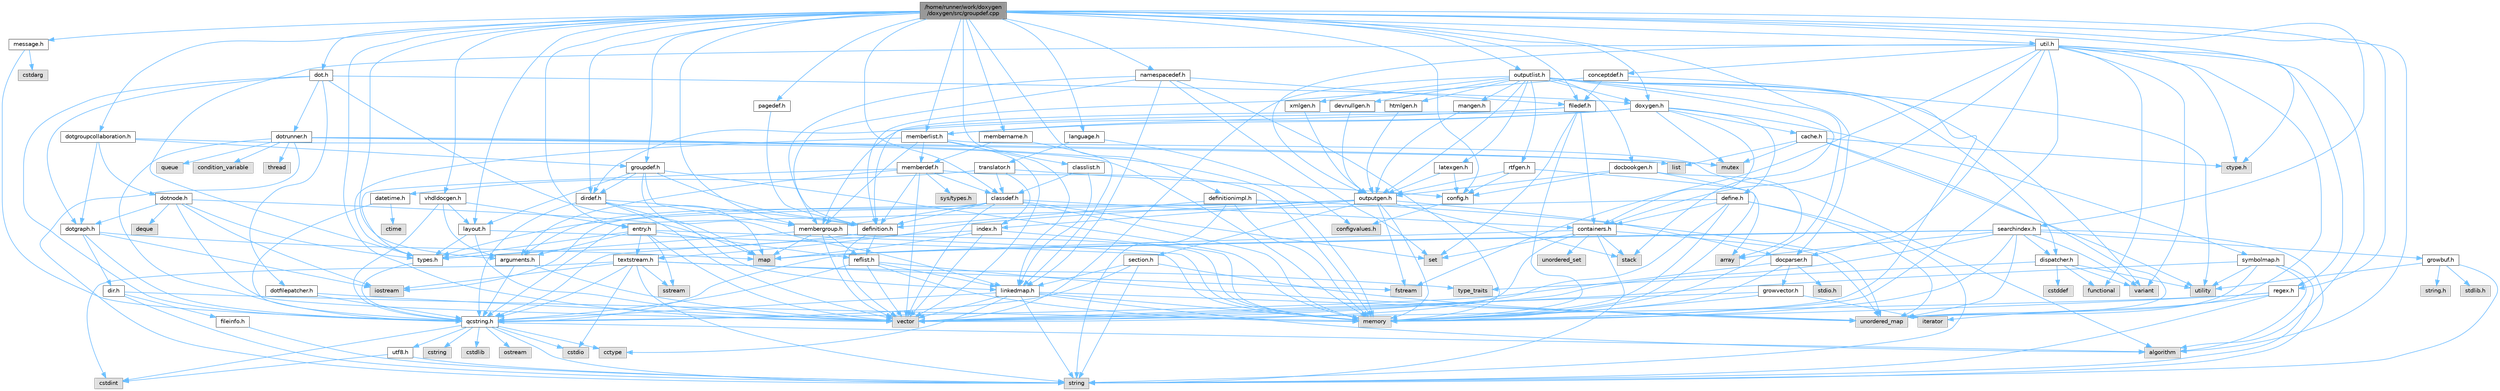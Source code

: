 digraph "/home/runner/work/doxygen/doxygen/src/groupdef.cpp"
{
 // INTERACTIVE_SVG=YES
 // LATEX_PDF_SIZE
  bgcolor="transparent";
  edge [fontname=Helvetica,fontsize=10,labelfontname=Helvetica,labelfontsize=10];
  node [fontname=Helvetica,fontsize=10,shape=box,height=0.2,width=0.4];
  Node1 [id="Node000001",label="/home/runner/work/doxygen\l/doxygen/src/groupdef.cpp",height=0.2,width=0.4,color="gray40", fillcolor="grey60", style="filled", fontcolor="black"];
  Node1 -> Node2 [id="edge1_Node000001_Node000002",color="steelblue1",style="solid"];
  Node2 [id="Node000002",label="algorithm",height=0.2,width=0.4,color="grey60", fillcolor="#E0E0E0", style="filled"];
  Node1 -> Node3 [id="edge2_Node000001_Node000003",color="steelblue1",style="solid"];
  Node3 [id="Node000003",label="vector",height=0.2,width=0.4,color="grey60", fillcolor="#E0E0E0", style="filled"];
  Node1 -> Node4 [id="edge3_Node000001_Node000004",color="steelblue1",style="solid"];
  Node4 [id="Node000004",label="ctype.h",height=0.2,width=0.4,color="grey60", fillcolor="#E0E0E0", style="filled"];
  Node1 -> Node5 [id="edge4_Node000001_Node000005",color="steelblue1",style="solid"];
  Node5 [id="Node000005",label="groupdef.h",height=0.2,width=0.4,color="grey40", fillcolor="white", style="filled",URL="$d1/de6/groupdef_8h.html",tooltip=" "];
  Node5 -> Node6 [id="edge5_Node000005_Node000006",color="steelblue1",style="solid"];
  Node6 [id="Node000006",label="memory",height=0.2,width=0.4,color="grey60", fillcolor="#E0E0E0", style="filled"];
  Node5 -> Node7 [id="edge6_Node000005_Node000007",color="steelblue1",style="solid"];
  Node7 [id="Node000007",label="definition.h",height=0.2,width=0.4,color="grey40", fillcolor="white", style="filled",URL="$df/da1/definition_8h.html",tooltip=" "];
  Node7 -> Node3 [id="edge7_Node000007_Node000003",color="steelblue1",style="solid"];
  Node7 -> Node8 [id="edge8_Node000007_Node000008",color="steelblue1",style="solid"];
  Node8 [id="Node000008",label="types.h",height=0.2,width=0.4,color="grey40", fillcolor="white", style="filled",URL="$d9/d49/types_8h.html",tooltip="This file contains a number of basic enums and types."];
  Node8 -> Node9 [id="edge9_Node000008_Node000009",color="steelblue1",style="solid"];
  Node9 [id="Node000009",label="qcstring.h",height=0.2,width=0.4,color="grey40", fillcolor="white", style="filled",URL="$d7/d5c/qcstring_8h.html",tooltip=" "];
  Node9 -> Node10 [id="edge10_Node000009_Node000010",color="steelblue1",style="solid"];
  Node10 [id="Node000010",label="string",height=0.2,width=0.4,color="grey60", fillcolor="#E0E0E0", style="filled"];
  Node9 -> Node2 [id="edge11_Node000009_Node000002",color="steelblue1",style="solid"];
  Node9 -> Node11 [id="edge12_Node000009_Node000011",color="steelblue1",style="solid"];
  Node11 [id="Node000011",label="cctype",height=0.2,width=0.4,color="grey60", fillcolor="#E0E0E0", style="filled"];
  Node9 -> Node12 [id="edge13_Node000009_Node000012",color="steelblue1",style="solid"];
  Node12 [id="Node000012",label="cstring",height=0.2,width=0.4,color="grey60", fillcolor="#E0E0E0", style="filled"];
  Node9 -> Node13 [id="edge14_Node000009_Node000013",color="steelblue1",style="solid"];
  Node13 [id="Node000013",label="cstdio",height=0.2,width=0.4,color="grey60", fillcolor="#E0E0E0", style="filled"];
  Node9 -> Node14 [id="edge15_Node000009_Node000014",color="steelblue1",style="solid"];
  Node14 [id="Node000014",label="cstdlib",height=0.2,width=0.4,color="grey60", fillcolor="#E0E0E0", style="filled"];
  Node9 -> Node15 [id="edge16_Node000009_Node000015",color="steelblue1",style="solid"];
  Node15 [id="Node000015",label="cstdint",height=0.2,width=0.4,color="grey60", fillcolor="#E0E0E0", style="filled"];
  Node9 -> Node16 [id="edge17_Node000009_Node000016",color="steelblue1",style="solid"];
  Node16 [id="Node000016",label="ostream",height=0.2,width=0.4,color="grey60", fillcolor="#E0E0E0", style="filled"];
  Node9 -> Node17 [id="edge18_Node000009_Node000017",color="steelblue1",style="solid"];
  Node17 [id="Node000017",label="utf8.h",height=0.2,width=0.4,color="grey40", fillcolor="white", style="filled",URL="$db/d7c/utf8_8h.html",tooltip="Various UTF8 related helper functions."];
  Node17 -> Node15 [id="edge19_Node000017_Node000015",color="steelblue1",style="solid"];
  Node17 -> Node10 [id="edge20_Node000017_Node000010",color="steelblue1",style="solid"];
  Node7 -> Node18 [id="edge21_Node000007_Node000018",color="steelblue1",style="solid"];
  Node18 [id="Node000018",label="reflist.h",height=0.2,width=0.4,color="grey40", fillcolor="white", style="filled",URL="$d1/d02/reflist_8h.html",tooltip=" "];
  Node18 -> Node3 [id="edge22_Node000018_Node000003",color="steelblue1",style="solid"];
  Node18 -> Node19 [id="edge23_Node000018_Node000019",color="steelblue1",style="solid"];
  Node19 [id="Node000019",label="unordered_map",height=0.2,width=0.4,color="grey60", fillcolor="#E0E0E0", style="filled"];
  Node18 -> Node6 [id="edge24_Node000018_Node000006",color="steelblue1",style="solid"];
  Node18 -> Node9 [id="edge25_Node000018_Node000009",color="steelblue1",style="solid"];
  Node18 -> Node20 [id="edge26_Node000018_Node000020",color="steelblue1",style="solid"];
  Node20 [id="Node000020",label="linkedmap.h",height=0.2,width=0.4,color="grey40", fillcolor="white", style="filled",URL="$da/de1/linkedmap_8h.html",tooltip=" "];
  Node20 -> Node19 [id="edge27_Node000020_Node000019",color="steelblue1",style="solid"];
  Node20 -> Node3 [id="edge28_Node000020_Node000003",color="steelblue1",style="solid"];
  Node20 -> Node6 [id="edge29_Node000020_Node000006",color="steelblue1",style="solid"];
  Node20 -> Node10 [id="edge30_Node000020_Node000010",color="steelblue1",style="solid"];
  Node20 -> Node2 [id="edge31_Node000020_Node000002",color="steelblue1",style="solid"];
  Node20 -> Node11 [id="edge32_Node000020_Node000011",color="steelblue1",style="solid"];
  Node20 -> Node9 [id="edge33_Node000020_Node000009",color="steelblue1",style="solid"];
  Node5 -> Node21 [id="edge34_Node000005_Node000021",color="steelblue1",style="solid"];
  Node21 [id="Node000021",label="dirdef.h",height=0.2,width=0.4,color="grey40", fillcolor="white", style="filled",URL="$d6/d15/dirdef_8h.html",tooltip=" "];
  Node21 -> Node3 [id="edge35_Node000021_Node000003",color="steelblue1",style="solid"];
  Node21 -> Node22 [id="edge36_Node000021_Node000022",color="steelblue1",style="solid"];
  Node22 [id="Node000022",label="map",height=0.2,width=0.4,color="grey60", fillcolor="#E0E0E0", style="filled"];
  Node21 -> Node9 [id="edge37_Node000021_Node000009",color="steelblue1",style="solid"];
  Node21 -> Node20 [id="edge38_Node000021_Node000020",color="steelblue1",style="solid"];
  Node21 -> Node7 [id="edge39_Node000021_Node000007",color="steelblue1",style="solid"];
  Node5 -> Node23 [id="edge40_Node000005_Node000023",color="steelblue1",style="solid"];
  Node23 [id="Node000023",label="layout.h",height=0.2,width=0.4,color="grey40", fillcolor="white", style="filled",URL="$db/d51/layout_8h.html",tooltip=" "];
  Node23 -> Node6 [id="edge41_Node000023_Node000006",color="steelblue1",style="solid"];
  Node23 -> Node3 [id="edge42_Node000023_Node000003",color="steelblue1",style="solid"];
  Node23 -> Node8 [id="edge43_Node000023_Node000008",color="steelblue1",style="solid"];
  Node5 -> Node24 [id="edge44_Node000005_Node000024",color="steelblue1",style="solid"];
  Node24 [id="Node000024",label="membergroup.h",height=0.2,width=0.4,color="grey40", fillcolor="white", style="filled",URL="$d9/d11/membergroup_8h.html",tooltip=" "];
  Node24 -> Node3 [id="edge45_Node000024_Node000003",color="steelblue1",style="solid"];
  Node24 -> Node22 [id="edge46_Node000024_Node000022",color="steelblue1",style="solid"];
  Node24 -> Node6 [id="edge47_Node000024_Node000006",color="steelblue1",style="solid"];
  Node24 -> Node8 [id="edge48_Node000024_Node000008",color="steelblue1",style="solid"];
  Node24 -> Node18 [id="edge49_Node000024_Node000018",color="steelblue1",style="solid"];
  Node5 -> Node20 [id="edge50_Node000005_Node000020",color="steelblue1",style="solid"];
  Node1 -> Node25 [id="edge51_Node000001_Node000025",color="steelblue1",style="solid"];
  Node25 [id="Node000025",label="classdef.h",height=0.2,width=0.4,color="grey40", fillcolor="white", style="filled",URL="$d1/da6/classdef_8h.html",tooltip=" "];
  Node25 -> Node6 [id="edge52_Node000025_Node000006",color="steelblue1",style="solid"];
  Node25 -> Node3 [id="edge53_Node000025_Node000003",color="steelblue1",style="solid"];
  Node25 -> Node26 [id="edge54_Node000025_Node000026",color="steelblue1",style="solid"];
  Node26 [id="Node000026",label="set",height=0.2,width=0.4,color="grey60", fillcolor="#E0E0E0", style="filled"];
  Node25 -> Node27 [id="edge55_Node000025_Node000027",color="steelblue1",style="solid"];
  Node27 [id="Node000027",label="containers.h",height=0.2,width=0.4,color="grey40", fillcolor="white", style="filled",URL="$d5/d75/containers_8h.html",tooltip=" "];
  Node27 -> Node3 [id="edge56_Node000027_Node000003",color="steelblue1",style="solid"];
  Node27 -> Node10 [id="edge57_Node000027_Node000010",color="steelblue1",style="solid"];
  Node27 -> Node26 [id="edge58_Node000027_Node000026",color="steelblue1",style="solid"];
  Node27 -> Node22 [id="edge59_Node000027_Node000022",color="steelblue1",style="solid"];
  Node27 -> Node28 [id="edge60_Node000027_Node000028",color="steelblue1",style="solid"];
  Node28 [id="Node000028",label="unordered_set",height=0.2,width=0.4,color="grey60", fillcolor="#E0E0E0", style="filled"];
  Node27 -> Node19 [id="edge61_Node000027_Node000019",color="steelblue1",style="solid"];
  Node27 -> Node29 [id="edge62_Node000027_Node000029",color="steelblue1",style="solid"];
  Node29 [id="Node000029",label="stack",height=0.2,width=0.4,color="grey60", fillcolor="#E0E0E0", style="filled"];
  Node25 -> Node7 [id="edge63_Node000025_Node000007",color="steelblue1",style="solid"];
  Node25 -> Node30 [id="edge64_Node000025_Node000030",color="steelblue1",style="solid"];
  Node30 [id="Node000030",label="arguments.h",height=0.2,width=0.4,color="grey40", fillcolor="white", style="filled",URL="$df/d9b/arguments_8h.html",tooltip=" "];
  Node30 -> Node3 [id="edge65_Node000030_Node000003",color="steelblue1",style="solid"];
  Node30 -> Node9 [id="edge66_Node000030_Node000009",color="steelblue1",style="solid"];
  Node25 -> Node24 [id="edge67_Node000025_Node000024",color="steelblue1",style="solid"];
  Node1 -> Node31 [id="edge68_Node000001_Node000031",color="steelblue1",style="solid"];
  Node31 [id="Node000031",label="filedef.h",height=0.2,width=0.4,color="grey40", fillcolor="white", style="filled",URL="$d4/d3a/filedef_8h.html",tooltip=" "];
  Node31 -> Node6 [id="edge69_Node000031_Node000006",color="steelblue1",style="solid"];
  Node31 -> Node26 [id="edge70_Node000031_Node000026",color="steelblue1",style="solid"];
  Node31 -> Node7 [id="edge71_Node000031_Node000007",color="steelblue1",style="solid"];
  Node31 -> Node32 [id="edge72_Node000031_Node000032",color="steelblue1",style="solid"];
  Node32 [id="Node000032",label="memberlist.h",height=0.2,width=0.4,color="grey40", fillcolor="white", style="filled",URL="$dd/d78/memberlist_8h.html",tooltip=" "];
  Node32 -> Node3 [id="edge73_Node000032_Node000003",color="steelblue1",style="solid"];
  Node32 -> Node2 [id="edge74_Node000032_Node000002",color="steelblue1",style="solid"];
  Node32 -> Node33 [id="edge75_Node000032_Node000033",color="steelblue1",style="solid"];
  Node33 [id="Node000033",label="memberdef.h",height=0.2,width=0.4,color="grey40", fillcolor="white", style="filled",URL="$d4/d46/memberdef_8h.html",tooltip=" "];
  Node33 -> Node3 [id="edge76_Node000033_Node000003",color="steelblue1",style="solid"];
  Node33 -> Node6 [id="edge77_Node000033_Node000006",color="steelblue1",style="solid"];
  Node33 -> Node34 [id="edge78_Node000033_Node000034",color="steelblue1",style="solid"];
  Node34 [id="Node000034",label="sys/types.h",height=0.2,width=0.4,color="grey60", fillcolor="#E0E0E0", style="filled"];
  Node33 -> Node8 [id="edge79_Node000033_Node000008",color="steelblue1",style="solid"];
  Node33 -> Node7 [id="edge80_Node000033_Node000007",color="steelblue1",style="solid"];
  Node33 -> Node30 [id="edge81_Node000033_Node000030",color="steelblue1",style="solid"];
  Node33 -> Node25 [id="edge82_Node000033_Node000025",color="steelblue1",style="solid"];
  Node32 -> Node20 [id="edge83_Node000032_Node000020",color="steelblue1",style="solid"];
  Node32 -> Node8 [id="edge84_Node000032_Node000008",color="steelblue1",style="solid"];
  Node32 -> Node24 [id="edge85_Node000032_Node000024",color="steelblue1",style="solid"];
  Node31 -> Node27 [id="edge86_Node000031_Node000027",color="steelblue1",style="solid"];
  Node1 -> Node35 [id="edge87_Node000001_Node000035",color="steelblue1",style="solid"];
  Node35 [id="Node000035",label="classlist.h",height=0.2,width=0.4,color="grey40", fillcolor="white", style="filled",URL="$d2/df8/classlist_8h.html",tooltip=" "];
  Node35 -> Node20 [id="edge88_Node000035_Node000020",color="steelblue1",style="solid"];
  Node35 -> Node25 [id="edge89_Node000035_Node000025",color="steelblue1",style="solid"];
  Node1 -> Node36 [id="edge90_Node000001_Node000036",color="steelblue1",style="solid"];
  Node36 [id="Node000036",label="outputlist.h",height=0.2,width=0.4,color="grey40", fillcolor="white", style="filled",URL="$d2/db9/outputlist_8h.html",tooltip=" "];
  Node36 -> Node37 [id="edge91_Node000036_Node000037",color="steelblue1",style="solid"];
  Node37 [id="Node000037",label="utility",height=0.2,width=0.4,color="grey60", fillcolor="#E0E0E0", style="filled"];
  Node36 -> Node3 [id="edge92_Node000036_Node000003",color="steelblue1",style="solid"];
  Node36 -> Node6 [id="edge93_Node000036_Node000006",color="steelblue1",style="solid"];
  Node36 -> Node38 [id="edge94_Node000036_Node000038",color="steelblue1",style="solid"];
  Node38 [id="Node000038",label="variant",height=0.2,width=0.4,color="grey60", fillcolor="#E0E0E0", style="filled"];
  Node36 -> Node29 [id="edge95_Node000036_Node000029",color="steelblue1",style="solid"];
  Node36 -> Node39 [id="edge96_Node000036_Node000039",color="steelblue1",style="solid"];
  Node39 [id="Node000039",label="outputgen.h",height=0.2,width=0.4,color="grey40", fillcolor="white", style="filled",URL="$df/d06/outputgen_8h.html",tooltip=" "];
  Node39 -> Node6 [id="edge97_Node000039_Node000006",color="steelblue1",style="solid"];
  Node39 -> Node29 [id="edge98_Node000039_Node000029",color="steelblue1",style="solid"];
  Node39 -> Node40 [id="edge99_Node000039_Node000040",color="steelblue1",style="solid"];
  Node40 [id="Node000040",label="iostream",height=0.2,width=0.4,color="grey60", fillcolor="#E0E0E0", style="filled"];
  Node39 -> Node41 [id="edge100_Node000039_Node000041",color="steelblue1",style="solid"];
  Node41 [id="Node000041",label="fstream",height=0.2,width=0.4,color="grey60", fillcolor="#E0E0E0", style="filled"];
  Node39 -> Node8 [id="edge101_Node000039_Node000008",color="steelblue1",style="solid"];
  Node39 -> Node42 [id="edge102_Node000039_Node000042",color="steelblue1",style="solid"];
  Node42 [id="Node000042",label="index.h",height=0.2,width=0.4,color="grey40", fillcolor="white", style="filled",URL="$d1/db5/index_8h.html",tooltip=" "];
  Node42 -> Node6 [id="edge103_Node000042_Node000006",color="steelblue1",style="solid"];
  Node42 -> Node3 [id="edge104_Node000042_Node000003",color="steelblue1",style="solid"];
  Node42 -> Node22 [id="edge105_Node000042_Node000022",color="steelblue1",style="solid"];
  Node42 -> Node9 [id="edge106_Node000042_Node000009",color="steelblue1",style="solid"];
  Node39 -> Node43 [id="edge107_Node000039_Node000043",color="steelblue1",style="solid"];
  Node43 [id="Node000043",label="section.h",height=0.2,width=0.4,color="grey40", fillcolor="white", style="filled",URL="$d1/d2a/section_8h.html",tooltip=" "];
  Node43 -> Node10 [id="edge108_Node000043_Node000010",color="steelblue1",style="solid"];
  Node43 -> Node19 [id="edge109_Node000043_Node000019",color="steelblue1",style="solid"];
  Node43 -> Node9 [id="edge110_Node000043_Node000009",color="steelblue1",style="solid"];
  Node43 -> Node20 [id="edge111_Node000043_Node000020",color="steelblue1",style="solid"];
  Node39 -> Node44 [id="edge112_Node000039_Node000044",color="steelblue1",style="solid"];
  Node44 [id="Node000044",label="textstream.h",height=0.2,width=0.4,color="grey40", fillcolor="white", style="filled",URL="$d4/d7d/textstream_8h.html",tooltip=" "];
  Node44 -> Node10 [id="edge113_Node000044_Node000010",color="steelblue1",style="solid"];
  Node44 -> Node40 [id="edge114_Node000044_Node000040",color="steelblue1",style="solid"];
  Node44 -> Node45 [id="edge115_Node000044_Node000045",color="steelblue1",style="solid"];
  Node45 [id="Node000045",label="sstream",height=0.2,width=0.4,color="grey60", fillcolor="#E0E0E0", style="filled"];
  Node44 -> Node15 [id="edge116_Node000044_Node000015",color="steelblue1",style="solid"];
  Node44 -> Node13 [id="edge117_Node000044_Node000013",color="steelblue1",style="solid"];
  Node44 -> Node41 [id="edge118_Node000044_Node000041",color="steelblue1",style="solid"];
  Node44 -> Node46 [id="edge119_Node000044_Node000046",color="steelblue1",style="solid"];
  Node46 [id="Node000046",label="type_traits",height=0.2,width=0.4,color="grey60", fillcolor="#E0E0E0", style="filled"];
  Node44 -> Node9 [id="edge120_Node000044_Node000009",color="steelblue1",style="solid"];
  Node39 -> Node47 [id="edge121_Node000039_Node000047",color="steelblue1",style="solid"];
  Node47 [id="Node000047",label="docparser.h",height=0.2,width=0.4,color="grey40", fillcolor="white", style="filled",URL="$de/d9c/docparser_8h.html",tooltip=" "];
  Node47 -> Node48 [id="edge122_Node000047_Node000048",color="steelblue1",style="solid"];
  Node48 [id="Node000048",label="stdio.h",height=0.2,width=0.4,color="grey60", fillcolor="#E0E0E0", style="filled"];
  Node47 -> Node6 [id="edge123_Node000047_Node000006",color="steelblue1",style="solid"];
  Node47 -> Node9 [id="edge124_Node000047_Node000009",color="steelblue1",style="solid"];
  Node47 -> Node49 [id="edge125_Node000047_Node000049",color="steelblue1",style="solid"];
  Node49 [id="Node000049",label="growvector.h",height=0.2,width=0.4,color="grey40", fillcolor="white", style="filled",URL="$d7/d50/growvector_8h.html",tooltip=" "];
  Node49 -> Node3 [id="edge126_Node000049_Node000003",color="steelblue1",style="solid"];
  Node49 -> Node6 [id="edge127_Node000049_Node000006",color="steelblue1",style="solid"];
  Node49 -> Node50 [id="edge128_Node000049_Node000050",color="steelblue1",style="solid"];
  Node50 [id="Node000050",label="iterator",height=0.2,width=0.4,color="grey60", fillcolor="#E0E0E0", style="filled"];
  Node36 -> Node51 [id="edge129_Node000036_Node000051",color="steelblue1",style="solid"];
  Node51 [id="Node000051",label="doxygen.h",height=0.2,width=0.4,color="grey40", fillcolor="white", style="filled",URL="$d1/da1/doxygen_8h.html",tooltip=" "];
  Node51 -> Node52 [id="edge130_Node000051_Node000052",color="steelblue1",style="solid"];
  Node52 [id="Node000052",label="mutex",height=0.2,width=0.4,color="grey60", fillcolor="#E0E0E0", style="filled"];
  Node51 -> Node27 [id="edge131_Node000051_Node000027",color="steelblue1",style="solid"];
  Node51 -> Node24 [id="edge132_Node000051_Node000024",color="steelblue1",style="solid"];
  Node51 -> Node21 [id="edge133_Node000051_Node000021",color="steelblue1",style="solid"];
  Node51 -> Node32 [id="edge134_Node000051_Node000032",color="steelblue1",style="solid"];
  Node51 -> Node53 [id="edge135_Node000051_Node000053",color="steelblue1",style="solid"];
  Node53 [id="Node000053",label="define.h",height=0.2,width=0.4,color="grey40", fillcolor="white", style="filled",URL="$df/d67/define_8h.html",tooltip=" "];
  Node53 -> Node3 [id="edge136_Node000053_Node000003",color="steelblue1",style="solid"];
  Node53 -> Node6 [id="edge137_Node000053_Node000006",color="steelblue1",style="solid"];
  Node53 -> Node10 [id="edge138_Node000053_Node000010",color="steelblue1",style="solid"];
  Node53 -> Node19 [id="edge139_Node000053_Node000019",color="steelblue1",style="solid"];
  Node53 -> Node9 [id="edge140_Node000053_Node000009",color="steelblue1",style="solid"];
  Node53 -> Node27 [id="edge141_Node000053_Node000027",color="steelblue1",style="solid"];
  Node51 -> Node54 [id="edge142_Node000051_Node000054",color="steelblue1",style="solid"];
  Node54 [id="Node000054",label="cache.h",height=0.2,width=0.4,color="grey40", fillcolor="white", style="filled",URL="$d3/d26/cache_8h.html",tooltip=" "];
  Node54 -> Node55 [id="edge143_Node000054_Node000055",color="steelblue1",style="solid"];
  Node55 [id="Node000055",label="list",height=0.2,width=0.4,color="grey60", fillcolor="#E0E0E0", style="filled"];
  Node54 -> Node19 [id="edge144_Node000054_Node000019",color="steelblue1",style="solid"];
  Node54 -> Node52 [id="edge145_Node000054_Node000052",color="steelblue1",style="solid"];
  Node54 -> Node37 [id="edge146_Node000054_Node000037",color="steelblue1",style="solid"];
  Node54 -> Node4 [id="edge147_Node000054_Node000004",color="steelblue1",style="solid"];
  Node51 -> Node56 [id="edge148_Node000051_Node000056",color="steelblue1",style="solid"];
  Node56 [id="Node000056",label="symbolmap.h",height=0.2,width=0.4,color="grey40", fillcolor="white", style="filled",URL="$d7/ddd/symbolmap_8h.html",tooltip=" "];
  Node56 -> Node2 [id="edge149_Node000056_Node000002",color="steelblue1",style="solid"];
  Node56 -> Node19 [id="edge150_Node000056_Node000019",color="steelblue1",style="solid"];
  Node56 -> Node3 [id="edge151_Node000056_Node000003",color="steelblue1",style="solid"];
  Node56 -> Node10 [id="edge152_Node000056_Node000010",color="steelblue1",style="solid"];
  Node56 -> Node37 [id="edge153_Node000056_Node000037",color="steelblue1",style="solid"];
  Node36 -> Node57 [id="edge154_Node000036_Node000057",color="steelblue1",style="solid"];
  Node57 [id="Node000057",label="dispatcher.h",height=0.2,width=0.4,color="grey40", fillcolor="white", style="filled",URL="$da/d73/dispatcher_8h.html",tooltip=" "];
  Node57 -> Node58 [id="edge155_Node000057_Node000058",color="steelblue1",style="solid"];
  Node58 [id="Node000058",label="cstddef",height=0.2,width=0.4,color="grey60", fillcolor="#E0E0E0", style="filled"];
  Node57 -> Node37 [id="edge156_Node000057_Node000037",color="steelblue1",style="solid"];
  Node57 -> Node59 [id="edge157_Node000057_Node000059",color="steelblue1",style="solid"];
  Node59 [id="Node000059",label="functional",height=0.2,width=0.4,color="grey60", fillcolor="#E0E0E0", style="filled"];
  Node57 -> Node38 [id="edge158_Node000057_Node000038",color="steelblue1",style="solid"];
  Node57 -> Node46 [id="edge159_Node000057_Node000046",color="steelblue1",style="solid"];
  Node36 -> Node60 [id="edge160_Node000036_Node000060",color="steelblue1",style="solid"];
  Node60 [id="Node000060",label="htmlgen.h",height=0.2,width=0.4,color="grey40", fillcolor="white", style="filled",URL="$d8/d56/htmlgen_8h.html",tooltip=" "];
  Node60 -> Node39 [id="edge161_Node000060_Node000039",color="steelblue1",style="solid"];
  Node36 -> Node61 [id="edge162_Node000036_Node000061",color="steelblue1",style="solid"];
  Node61 [id="Node000061",label="latexgen.h",height=0.2,width=0.4,color="grey40", fillcolor="white", style="filled",URL="$d6/d9c/latexgen_8h.html",tooltip=" "];
  Node61 -> Node62 [id="edge163_Node000061_Node000062",color="steelblue1",style="solid"];
  Node62 [id="Node000062",label="config.h",height=0.2,width=0.4,color="grey40", fillcolor="white", style="filled",URL="$db/d16/config_8h.html",tooltip=" "];
  Node62 -> Node63 [id="edge164_Node000062_Node000063",color="steelblue1",style="solid"];
  Node63 [id="Node000063",label="configvalues.h",height=0.2,width=0.4,color="grey60", fillcolor="#E0E0E0", style="filled"];
  Node61 -> Node39 [id="edge165_Node000061_Node000039",color="steelblue1",style="solid"];
  Node36 -> Node64 [id="edge166_Node000036_Node000064",color="steelblue1",style="solid"];
  Node64 [id="Node000064",label="rtfgen.h",height=0.2,width=0.4,color="grey40", fillcolor="white", style="filled",URL="$d4/daa/rtfgen_8h.html",tooltip=" "];
  Node64 -> Node65 [id="edge167_Node000064_Node000065",color="steelblue1",style="solid"];
  Node65 [id="Node000065",label="array",height=0.2,width=0.4,color="grey60", fillcolor="#E0E0E0", style="filled"];
  Node64 -> Node62 [id="edge168_Node000064_Node000062",color="steelblue1",style="solid"];
  Node64 -> Node39 [id="edge169_Node000064_Node000039",color="steelblue1",style="solid"];
  Node36 -> Node66 [id="edge170_Node000036_Node000066",color="steelblue1",style="solid"];
  Node66 [id="Node000066",label="mangen.h",height=0.2,width=0.4,color="grey40", fillcolor="white", style="filled",URL="$da/dc0/mangen_8h.html",tooltip=" "];
  Node66 -> Node39 [id="edge171_Node000066_Node000039",color="steelblue1",style="solid"];
  Node36 -> Node67 [id="edge172_Node000036_Node000067",color="steelblue1",style="solid"];
  Node67 [id="Node000067",label="docbookgen.h",height=0.2,width=0.4,color="grey40", fillcolor="white", style="filled",URL="$de/dea/docbookgen_8h.html",tooltip=" "];
  Node67 -> Node6 [id="edge173_Node000067_Node000006",color="steelblue1",style="solid"];
  Node67 -> Node65 [id="edge174_Node000067_Node000065",color="steelblue1",style="solid"];
  Node67 -> Node62 [id="edge175_Node000067_Node000062",color="steelblue1",style="solid"];
  Node67 -> Node39 [id="edge176_Node000067_Node000039",color="steelblue1",style="solid"];
  Node36 -> Node68 [id="edge177_Node000036_Node000068",color="steelblue1",style="solid"];
  Node68 [id="Node000068",label="xmlgen.h",height=0.2,width=0.4,color="grey40", fillcolor="white", style="filled",URL="$d9/d67/xmlgen_8h.html",tooltip=" "];
  Node68 -> Node39 [id="edge178_Node000068_Node000039",color="steelblue1",style="solid"];
  Node36 -> Node69 [id="edge179_Node000036_Node000069",color="steelblue1",style="solid"];
  Node69 [id="Node000069",label="devnullgen.h",height=0.2,width=0.4,color="grey40", fillcolor="white", style="filled",URL="$d8/de5/devnullgen_8h.html",tooltip=" "];
  Node69 -> Node39 [id="edge180_Node000069_Node000039",color="steelblue1",style="solid"];
  Node1 -> Node70 [id="edge181_Node000001_Node000070",color="steelblue1",style="solid"];
  Node70 [id="Node000070",label="namespacedef.h",height=0.2,width=0.4,color="grey40", fillcolor="white", style="filled",URL="$d7/d97/namespacedef_8h.html",tooltip=" "];
  Node70 -> Node6 [id="edge182_Node000070_Node000006",color="steelblue1",style="solid"];
  Node70 -> Node26 [id="edge183_Node000070_Node000026",color="steelblue1",style="solid"];
  Node70 -> Node7 [id="edge184_Node000070_Node000007",color="steelblue1",style="solid"];
  Node70 -> Node31 [id="edge185_Node000070_Node000031",color="steelblue1",style="solid"];
  Node70 -> Node20 [id="edge186_Node000070_Node000020",color="steelblue1",style="solid"];
  Node70 -> Node24 [id="edge187_Node000070_Node000024",color="steelblue1",style="solid"];
  Node1 -> Node71 [id="edge188_Node000001_Node000071",color="steelblue1",style="solid"];
  Node71 [id="Node000071",label="language.h",height=0.2,width=0.4,color="grey40", fillcolor="white", style="filled",URL="$d8/dce/language_8h.html",tooltip=" "];
  Node71 -> Node72 [id="edge189_Node000071_Node000072",color="steelblue1",style="solid"];
  Node72 [id="Node000072",label="translator.h",height=0.2,width=0.4,color="grey40", fillcolor="white", style="filled",URL="$d9/df1/translator_8h.html",tooltip=" "];
  Node72 -> Node25 [id="edge190_Node000072_Node000025",color="steelblue1",style="solid"];
  Node72 -> Node62 [id="edge191_Node000072_Node000062",color="steelblue1",style="solid"];
  Node72 -> Node73 [id="edge192_Node000072_Node000073",color="steelblue1",style="solid"];
  Node73 [id="Node000073",label="datetime.h",height=0.2,width=0.4,color="grey40", fillcolor="white", style="filled",URL="$de/d1b/datetime_8h.html",tooltip=" "];
  Node73 -> Node74 [id="edge193_Node000073_Node000074",color="steelblue1",style="solid"];
  Node74 [id="Node000074",label="ctime",height=0.2,width=0.4,color="grey60", fillcolor="#E0E0E0", style="filled"];
  Node73 -> Node9 [id="edge194_Node000073_Node000009",color="steelblue1",style="solid"];
  Node72 -> Node42 [id="edge195_Node000072_Node000042",color="steelblue1",style="solid"];
  Node71 -> Node63 [id="edge196_Node000071_Node000063",color="steelblue1",style="solid"];
  Node1 -> Node75 [id="edge197_Node000001_Node000075",color="steelblue1",style="solid"];
  Node75 [id="Node000075",label="util.h",height=0.2,width=0.4,color="grey40", fillcolor="white", style="filled",URL="$d8/d3c/util_8h.html",tooltip="A bunch of utility functions."];
  Node75 -> Node6 [id="edge198_Node000075_Node000006",color="steelblue1",style="solid"];
  Node75 -> Node19 [id="edge199_Node000075_Node000019",color="steelblue1",style="solid"];
  Node75 -> Node2 [id="edge200_Node000075_Node000002",color="steelblue1",style="solid"];
  Node75 -> Node59 [id="edge201_Node000075_Node000059",color="steelblue1",style="solid"];
  Node75 -> Node41 [id="edge202_Node000075_Node000041",color="steelblue1",style="solid"];
  Node75 -> Node38 [id="edge203_Node000075_Node000038",color="steelblue1",style="solid"];
  Node75 -> Node4 [id="edge204_Node000075_Node000004",color="steelblue1",style="solid"];
  Node75 -> Node8 [id="edge205_Node000075_Node000008",color="steelblue1",style="solid"];
  Node75 -> Node47 [id="edge206_Node000075_Node000047",color="steelblue1",style="solid"];
  Node75 -> Node27 [id="edge207_Node000075_Node000027",color="steelblue1",style="solid"];
  Node75 -> Node39 [id="edge208_Node000075_Node000039",color="steelblue1",style="solid"];
  Node75 -> Node76 [id="edge209_Node000075_Node000076",color="steelblue1",style="solid"];
  Node76 [id="Node000076",label="regex.h",height=0.2,width=0.4,color="grey40", fillcolor="white", style="filled",URL="$d1/d21/regex_8h.html",tooltip=" "];
  Node76 -> Node6 [id="edge210_Node000076_Node000006",color="steelblue1",style="solid"];
  Node76 -> Node10 [id="edge211_Node000076_Node000010",color="steelblue1",style="solid"];
  Node76 -> Node3 [id="edge212_Node000076_Node000003",color="steelblue1",style="solid"];
  Node76 -> Node50 [id="edge213_Node000076_Node000050",color="steelblue1",style="solid"];
  Node75 -> Node77 [id="edge214_Node000075_Node000077",color="steelblue1",style="solid"];
  Node77 [id="Node000077",label="conceptdef.h",height=0.2,width=0.4,color="grey40", fillcolor="white", style="filled",URL="$da/df1/conceptdef_8h.html",tooltip=" "];
  Node77 -> Node6 [id="edge215_Node000077_Node000006",color="steelblue1",style="solid"];
  Node77 -> Node7 [id="edge216_Node000077_Node000007",color="steelblue1",style="solid"];
  Node77 -> Node31 [id="edge217_Node000077_Node000031",color="steelblue1",style="solid"];
  Node1 -> Node32 [id="edge218_Node000001_Node000032",color="steelblue1",style="solid"];
  Node1 -> Node78 [id="edge219_Node000001_Node000078",color="steelblue1",style="solid"];
  Node78 [id="Node000078",label="message.h",height=0.2,width=0.4,color="grey40", fillcolor="white", style="filled",URL="$d2/d0d/message_8h.html",tooltip=" "];
  Node78 -> Node79 [id="edge220_Node000078_Node000079",color="steelblue1",style="solid"];
  Node79 [id="Node000079",label="cstdarg",height=0.2,width=0.4,color="grey60", fillcolor="#E0E0E0", style="filled"];
  Node78 -> Node9 [id="edge221_Node000078_Node000009",color="steelblue1",style="solid"];
  Node1 -> Node24 [id="edge222_Node000001_Node000024",color="steelblue1",style="solid"];
  Node1 -> Node51 [id="edge223_Node000001_Node000051",color="steelblue1",style="solid"];
  Node1 -> Node80 [id="edge224_Node000001_Node000080",color="steelblue1",style="solid"];
  Node80 [id="Node000080",label="pagedef.h",height=0.2,width=0.4,color="grey40", fillcolor="white", style="filled",URL="$dd/d66/pagedef_8h.html",tooltip=" "];
  Node80 -> Node7 [id="edge225_Node000080_Node000007",color="steelblue1",style="solid"];
  Node1 -> Node47 [id="edge226_Node000001_Node000047",color="steelblue1",style="solid"];
  Node1 -> Node81 [id="edge227_Node000001_Node000081",color="steelblue1",style="solid"];
  Node81 [id="Node000081",label="searchindex.h",height=0.2,width=0.4,color="grey40", fillcolor="white", style="filled",URL="$de/d07/searchindex_8h.html",tooltip="Web server based search engine."];
  Node81 -> Node6 [id="edge228_Node000081_Node000006",color="steelblue1",style="solid"];
  Node81 -> Node3 [id="edge229_Node000081_Node000003",color="steelblue1",style="solid"];
  Node81 -> Node22 [id="edge230_Node000081_Node000022",color="steelblue1",style="solid"];
  Node81 -> Node19 [id="edge231_Node000081_Node000019",color="steelblue1",style="solid"];
  Node81 -> Node10 [id="edge232_Node000081_Node000010",color="steelblue1",style="solid"];
  Node81 -> Node65 [id="edge233_Node000081_Node000065",color="steelblue1",style="solid"];
  Node81 -> Node38 [id="edge234_Node000081_Node000038",color="steelblue1",style="solid"];
  Node81 -> Node9 [id="edge235_Node000081_Node000009",color="steelblue1",style="solid"];
  Node81 -> Node82 [id="edge236_Node000081_Node000082",color="steelblue1",style="solid"];
  Node82 [id="Node000082",label="growbuf.h",height=0.2,width=0.4,color="grey40", fillcolor="white", style="filled",URL="$dd/d72/growbuf_8h.html",tooltip=" "];
  Node82 -> Node37 [id="edge237_Node000082_Node000037",color="steelblue1",style="solid"];
  Node82 -> Node83 [id="edge238_Node000082_Node000083",color="steelblue1",style="solid"];
  Node83 [id="Node000083",label="stdlib.h",height=0.2,width=0.4,color="grey60", fillcolor="#E0E0E0", style="filled"];
  Node82 -> Node84 [id="edge239_Node000082_Node000084",color="steelblue1",style="solid"];
  Node84 [id="Node000084",label="string.h",height=0.2,width=0.4,color="grey60", fillcolor="#E0E0E0", style="filled"];
  Node82 -> Node10 [id="edge240_Node000082_Node000010",color="steelblue1",style="solid"];
  Node81 -> Node57 [id="edge241_Node000081_Node000057",color="steelblue1",style="solid"];
  Node1 -> Node85 [id="edge242_Node000001_Node000085",color="steelblue1",style="solid"];
  Node85 [id="Node000085",label="dot.h",height=0.2,width=0.4,color="grey40", fillcolor="white", style="filled",URL="$d6/d4a/dot_8h.html",tooltip=" "];
  Node85 -> Node22 [id="edge243_Node000085_Node000022",color="steelblue1",style="solid"];
  Node85 -> Node9 [id="edge244_Node000085_Node000009",color="steelblue1",style="solid"];
  Node85 -> Node86 [id="edge245_Node000085_Node000086",color="steelblue1",style="solid"];
  Node86 [id="Node000086",label="dotgraph.h",height=0.2,width=0.4,color="grey40", fillcolor="white", style="filled",URL="$d0/daa/dotgraph_8h.html",tooltip=" "];
  Node86 -> Node40 [id="edge246_Node000086_Node000040",color="steelblue1",style="solid"];
  Node86 -> Node22 [id="edge247_Node000086_Node000022",color="steelblue1",style="solid"];
  Node86 -> Node9 [id="edge248_Node000086_Node000009",color="steelblue1",style="solid"];
  Node86 -> Node87 [id="edge249_Node000086_Node000087",color="steelblue1",style="solid"];
  Node87 [id="Node000087",label="dir.h",height=0.2,width=0.4,color="grey40", fillcolor="white", style="filled",URL="$df/d9c/dir_8h.html",tooltip=" "];
  Node87 -> Node10 [id="edge250_Node000087_Node000010",color="steelblue1",style="solid"];
  Node87 -> Node6 [id="edge251_Node000087_Node000006",color="steelblue1",style="solid"];
  Node87 -> Node88 [id="edge252_Node000087_Node000088",color="steelblue1",style="solid"];
  Node88 [id="Node000088",label="fileinfo.h",height=0.2,width=0.4,color="grey40", fillcolor="white", style="filled",URL="$df/d45/fileinfo_8h.html",tooltip=" "];
  Node88 -> Node10 [id="edge253_Node000088_Node000010",color="steelblue1",style="solid"];
  Node85 -> Node89 [id="edge254_Node000085_Node000089",color="steelblue1",style="solid"];
  Node89 [id="Node000089",label="dotfilepatcher.h",height=0.2,width=0.4,color="grey40", fillcolor="white", style="filled",URL="$d3/d38/dotfilepatcher_8h.html",tooltip=" "];
  Node89 -> Node3 [id="edge255_Node000089_Node000003",color="steelblue1",style="solid"];
  Node89 -> Node9 [id="edge256_Node000089_Node000009",color="steelblue1",style="solid"];
  Node85 -> Node90 [id="edge257_Node000085_Node000090",color="steelblue1",style="solid"];
  Node90 [id="Node000090",label="dotrunner.h",height=0.2,width=0.4,color="grey40", fillcolor="white", style="filled",URL="$d2/dd1/dotrunner_8h.html",tooltip=" "];
  Node90 -> Node10 [id="edge258_Node000090_Node000010",color="steelblue1",style="solid"];
  Node90 -> Node91 [id="edge259_Node000090_Node000091",color="steelblue1",style="solid"];
  Node91 [id="Node000091",label="thread",height=0.2,width=0.4,color="grey60", fillcolor="#E0E0E0", style="filled"];
  Node90 -> Node55 [id="edge260_Node000090_Node000055",color="steelblue1",style="solid"];
  Node90 -> Node92 [id="edge261_Node000090_Node000092",color="steelblue1",style="solid"];
  Node92 [id="Node000092",label="queue",height=0.2,width=0.4,color="grey60", fillcolor="#E0E0E0", style="filled"];
  Node90 -> Node52 [id="edge262_Node000090_Node000052",color="steelblue1",style="solid"];
  Node90 -> Node93 [id="edge263_Node000090_Node000093",color="steelblue1",style="solid"];
  Node93 [id="Node000093",label="condition_variable",height=0.2,width=0.4,color="grey60", fillcolor="#E0E0E0", style="filled"];
  Node90 -> Node6 [id="edge264_Node000090_Node000006",color="steelblue1",style="solid"];
  Node90 -> Node9 [id="edge265_Node000090_Node000009",color="steelblue1",style="solid"];
  Node85 -> Node51 [id="edge266_Node000085_Node000051",color="steelblue1",style="solid"];
  Node1 -> Node94 [id="edge267_Node000001_Node000094",color="steelblue1",style="solid"];
  Node94 [id="Node000094",label="dotgroupcollaboration.h",height=0.2,width=0.4,color="grey40", fillcolor="white", style="filled",URL="$d7/d99/dotgroupcollaboration_8h.html",tooltip=" "];
  Node94 -> Node6 [id="edge268_Node000094_Node000006",color="steelblue1",style="solid"];
  Node94 -> Node95 [id="edge269_Node000094_Node000095",color="steelblue1",style="solid"];
  Node95 [id="Node000095",label="dotnode.h",height=0.2,width=0.4,color="grey40", fillcolor="white", style="filled",URL="$d8/d3b/dotnode_8h.html",tooltip=" "];
  Node95 -> Node3 [id="edge270_Node000095_Node000003",color="steelblue1",style="solid"];
  Node95 -> Node22 [id="edge271_Node000095_Node000022",color="steelblue1",style="solid"];
  Node95 -> Node96 [id="edge272_Node000095_Node000096",color="steelblue1",style="solid"];
  Node96 [id="Node000096",label="deque",height=0.2,width=0.4,color="grey60", fillcolor="#E0E0E0", style="filled"];
  Node95 -> Node40 [id="edge273_Node000095_Node000040",color="steelblue1",style="solid"];
  Node95 -> Node8 [id="edge274_Node000095_Node000008",color="steelblue1",style="solid"];
  Node95 -> Node86 [id="edge275_Node000095_Node000086",color="steelblue1",style="solid"];
  Node94 -> Node86 [id="edge276_Node000094_Node000086",color="steelblue1",style="solid"];
  Node94 -> Node5 [id="edge277_Node000094_Node000005",color="steelblue1",style="solid"];
  Node1 -> Node97 [id="edge278_Node000001_Node000097",color="steelblue1",style="solid"];
  Node97 [id="Node000097",label="vhdldocgen.h",height=0.2,width=0.4,color="grey40", fillcolor="white", style="filled",URL="$dd/dec/vhdldocgen_8h.html",tooltip=" "];
  Node97 -> Node9 [id="edge279_Node000097_Node000009",color="steelblue1",style="solid"];
  Node97 -> Node23 [id="edge280_Node000097_Node000023",color="steelblue1",style="solid"];
  Node97 -> Node30 [id="edge281_Node000097_Node000030",color="steelblue1",style="solid"];
  Node97 -> Node98 [id="edge282_Node000097_Node000098",color="steelblue1",style="solid"];
  Node98 [id="Node000098",label="entry.h",height=0.2,width=0.4,color="grey40", fillcolor="white", style="filled",URL="$d1/dc6/entry_8h.html",tooltip=" "];
  Node98 -> Node3 [id="edge283_Node000098_Node000003",color="steelblue1",style="solid"];
  Node98 -> Node6 [id="edge284_Node000098_Node000006",color="steelblue1",style="solid"];
  Node98 -> Node45 [id="edge285_Node000098_Node000045",color="steelblue1",style="solid"];
  Node98 -> Node8 [id="edge286_Node000098_Node000008",color="steelblue1",style="solid"];
  Node98 -> Node30 [id="edge287_Node000098_Node000030",color="steelblue1",style="solid"];
  Node98 -> Node18 [id="edge288_Node000098_Node000018",color="steelblue1",style="solid"];
  Node98 -> Node44 [id="edge289_Node000098_Node000044",color="steelblue1",style="solid"];
  Node1 -> Node23 [id="edge290_Node000001_Node000023",color="steelblue1",style="solid"];
  Node1 -> Node30 [id="edge291_Node000001_Node000030",color="steelblue1",style="solid"];
  Node1 -> Node98 [id="edge292_Node000001_Node000098",color="steelblue1",style="solid"];
  Node1 -> Node99 [id="edge293_Node000001_Node000099",color="steelblue1",style="solid"];
  Node99 [id="Node000099",label="membername.h",height=0.2,width=0.4,color="grey40", fillcolor="white", style="filled",URL="$d7/dfc/membername_8h.html",tooltip=" "];
  Node99 -> Node33 [id="edge294_Node000099_Node000033",color="steelblue1",style="solid"];
  Node99 -> Node20 [id="edge295_Node000099_Node000020",color="steelblue1",style="solid"];
  Node1 -> Node21 [id="edge296_Node000001_Node000021",color="steelblue1",style="solid"];
  Node1 -> Node62 [id="edge297_Node000001_Node000062",color="steelblue1",style="solid"];
  Node1 -> Node100 [id="edge298_Node000001_Node000100",color="steelblue1",style="solid"];
  Node100 [id="Node000100",label="definitionimpl.h",height=0.2,width=0.4,color="grey40", fillcolor="white", style="filled",URL="$d2/dab/definitionimpl_8h.html",tooltip=" "];
  Node100 -> Node6 [id="edge299_Node000100_Node000006",color="steelblue1",style="solid"];
  Node100 -> Node19 [id="edge300_Node000100_Node000019",color="steelblue1",style="solid"];
  Node100 -> Node10 [id="edge301_Node000100_Node000010",color="steelblue1",style="solid"];
  Node100 -> Node7 [id="edge302_Node000100_Node000007",color="steelblue1",style="solid"];
  Node1 -> Node76 [id="edge303_Node000001_Node000076",color="steelblue1",style="solid"];
}
